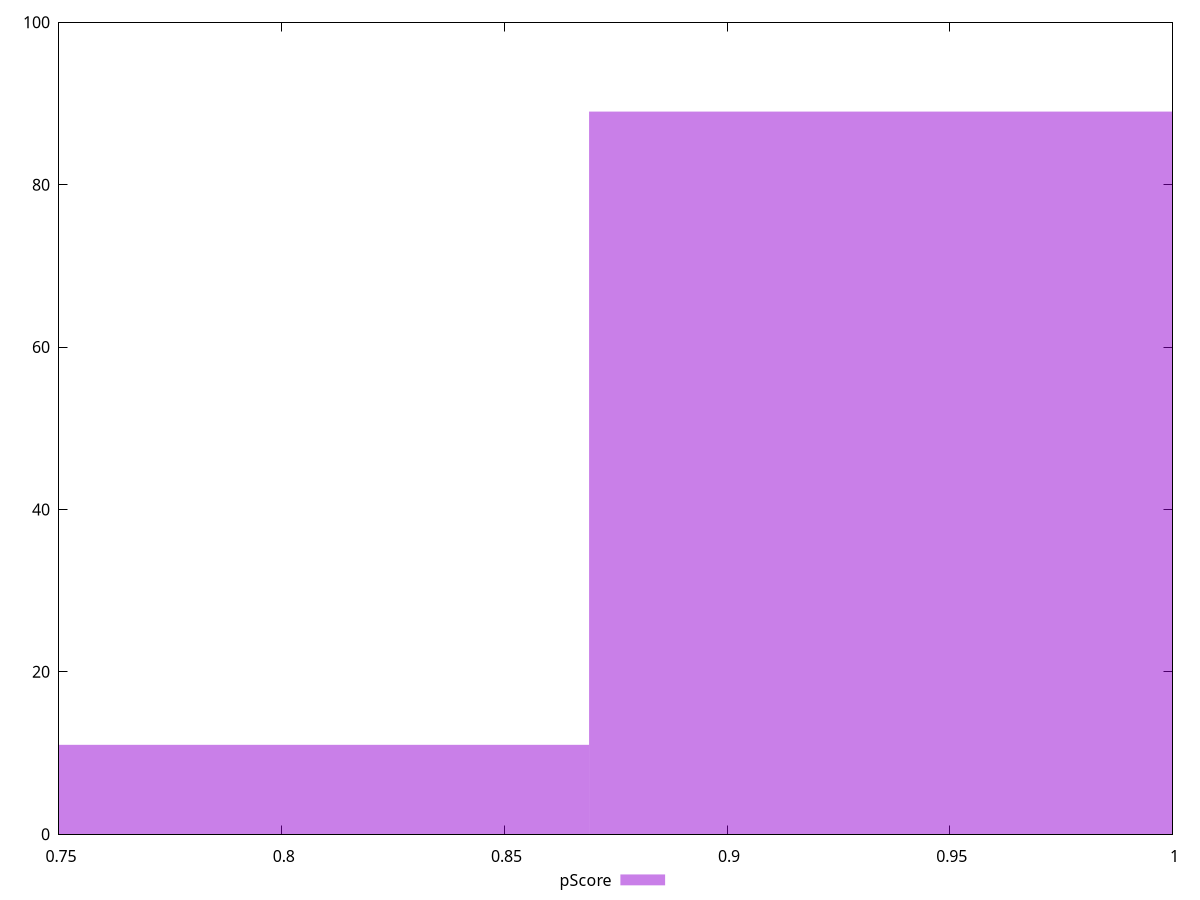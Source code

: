 reset

$pScore <<EOF
0.9358585963853767 89
0.8021645111874658 11
EOF

set key outside below
set boxwidth 0.13369408519791096
set xrange [0.75:1]
set yrange [0:100]
set trange [0:100]
set style fill transparent solid 0.5 noborder
set terminal svg size 640, 490 enhanced background rgb 'white'
set output "report_00019_2021-02-10T18-14-37.922Z//unused-css-rules/samples/pages/pScore/histogram.svg"

plot $pScore title "pScore" with boxes

reset
